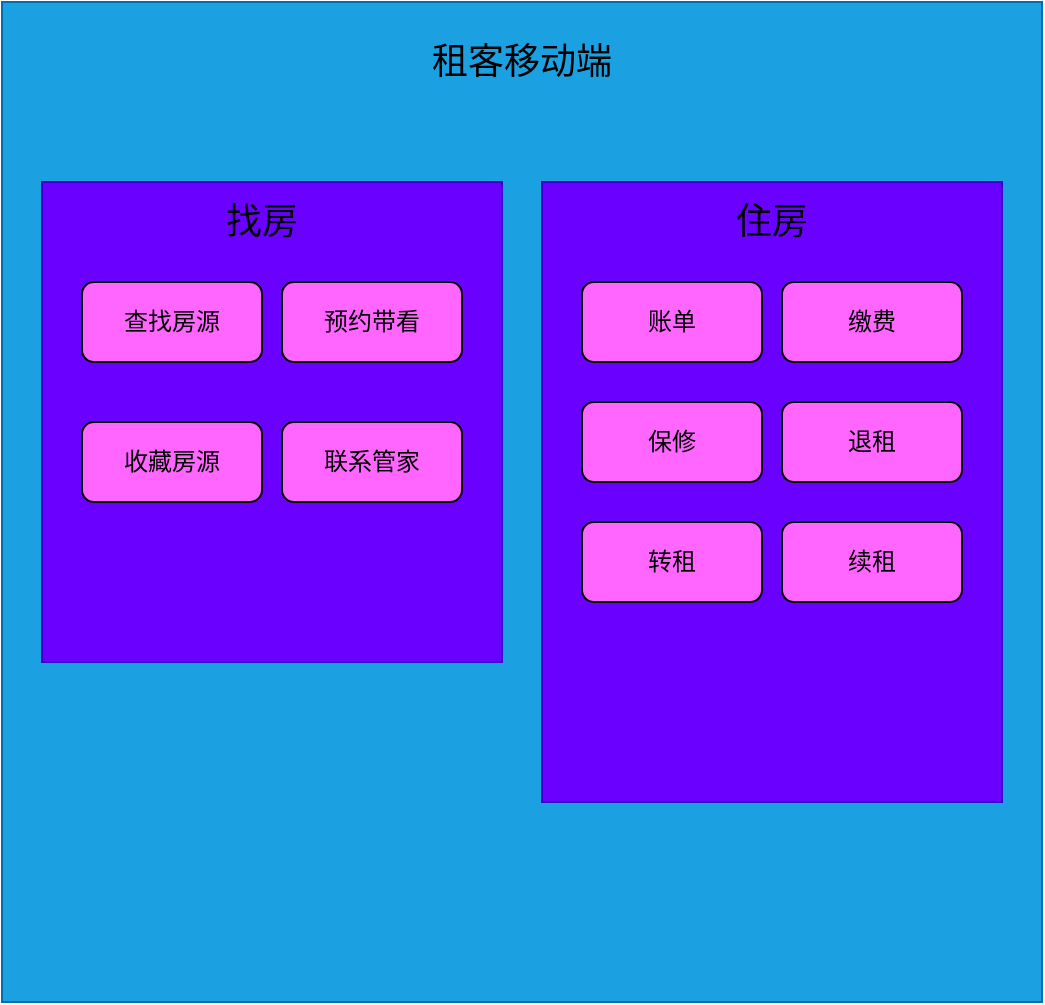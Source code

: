 <mxfile>
    <diagram id="MOJ_J_Yynd3LG68axBsK" name="第 1 页">
        <mxGraphModel dx="820" dy="597" grid="1" gridSize="10" guides="1" tooltips="1" connect="1" arrows="1" fold="1" page="1" pageScale="1" pageWidth="827" pageHeight="1169" math="0" shadow="0">
            <root>
                <mxCell id="0"/>
                <mxCell id="1" parent="0"/>
                <mxCell id="2" value="" style="rounded=0;whiteSpace=wrap;html=1;fillColor=#1ba1e2;strokeColor=#006EAF;fontColor=#ffffff;gradientDirection=east;" vertex="1" parent="1">
                    <mxGeometry y="80" width="520" height="500" as="geometry"/>
                </mxCell>
                <mxCell id="3" value="" style="rounded=0;whiteSpace=wrap;html=1;fillColor=#6a00ff;strokeColor=#3700CC;fontColor=#ffffff;" vertex="1" parent="1">
                    <mxGeometry x="20" y="170" width="230" height="240" as="geometry"/>
                </mxCell>
                <mxCell id="4" value="&lt;font style=&quot;font-size: 18px&quot;&gt;租客移动端&lt;/font&gt;" style="text;html=1;strokeColor=none;fillColor=none;align=center;verticalAlign=middle;whiteSpace=wrap;rounded=0;" vertex="1" parent="1">
                    <mxGeometry x="195" y="100" width="130" height="20" as="geometry"/>
                </mxCell>
                <mxCell id="5" value="" style="rounded=0;whiteSpace=wrap;html=1;fillColor=#6a00ff;strokeColor=#3700CC;fontColor=#ffffff;" vertex="1" parent="1">
                    <mxGeometry x="270" y="170" width="230" height="310" as="geometry"/>
                </mxCell>
                <mxCell id="6" value="&lt;font style=&quot;font-size: 18px&quot;&gt;找房&lt;/font&gt;" style="text;html=1;strokeColor=none;fillColor=none;align=center;verticalAlign=middle;whiteSpace=wrap;rounded=0;" vertex="1" parent="1">
                    <mxGeometry x="110" y="180" width="40" height="20" as="geometry"/>
                </mxCell>
                <mxCell id="7" value="&lt;font style=&quot;font-size: 18px&quot;&gt;住房&lt;/font&gt;" style="text;html=1;strokeColor=none;fillColor=none;align=center;verticalAlign=middle;whiteSpace=wrap;rounded=0;" vertex="1" parent="1">
                    <mxGeometry x="365" y="180" width="40" height="20" as="geometry"/>
                </mxCell>
                <mxCell id="9" value="查找房源" style="rounded=1;whiteSpace=wrap;html=1;fillColor=#FF66FF;" vertex="1" parent="1">
                    <mxGeometry x="40" y="220" width="90" height="40" as="geometry"/>
                </mxCell>
                <mxCell id="10" value="预约带看" style="rounded=1;whiteSpace=wrap;html=1;fillColor=#FF66FF;" vertex="1" parent="1">
                    <mxGeometry x="140" y="220" width="90" height="40" as="geometry"/>
                </mxCell>
                <mxCell id="11" value="收藏房源" style="rounded=1;whiteSpace=wrap;html=1;fillColor=#FF66FF;" vertex="1" parent="1">
                    <mxGeometry x="40" y="290" width="90" height="40" as="geometry"/>
                </mxCell>
                <mxCell id="12" value="联系管家" style="rounded=1;whiteSpace=wrap;html=1;fillColor=#FF66FF;" vertex="1" parent="1">
                    <mxGeometry x="140" y="290" width="90" height="40" as="geometry"/>
                </mxCell>
                <mxCell id="13" value="账单" style="rounded=1;whiteSpace=wrap;html=1;fillColor=#FF66FF;" vertex="1" parent="1">
                    <mxGeometry x="290" y="220" width="90" height="40" as="geometry"/>
                </mxCell>
                <mxCell id="14" value="缴费" style="rounded=1;whiteSpace=wrap;html=1;fillColor=#FF66FF;" vertex="1" parent="1">
                    <mxGeometry x="390" y="220" width="90" height="40" as="geometry"/>
                </mxCell>
                <mxCell id="15" value="保修" style="rounded=1;whiteSpace=wrap;html=1;fillColor=#FF66FF;" vertex="1" parent="1">
                    <mxGeometry x="290" y="280" width="90" height="40" as="geometry"/>
                </mxCell>
                <mxCell id="16" value="退租" style="rounded=1;whiteSpace=wrap;html=1;fillColor=#FF66FF;" vertex="1" parent="1">
                    <mxGeometry x="390" y="280" width="90" height="40" as="geometry"/>
                </mxCell>
                <mxCell id="17" value="转租" style="rounded=1;whiteSpace=wrap;html=1;fillColor=#FF66FF;" vertex="1" parent="1">
                    <mxGeometry x="290" y="340" width="90" height="40" as="geometry"/>
                </mxCell>
                <mxCell id="18" value="续租" style="rounded=1;whiteSpace=wrap;html=1;fillColor=#FF66FF;" vertex="1" parent="1">
                    <mxGeometry x="390" y="340" width="90" height="40" as="geometry"/>
                </mxCell>
            </root>
        </mxGraphModel>
    </diagram>
</mxfile>
